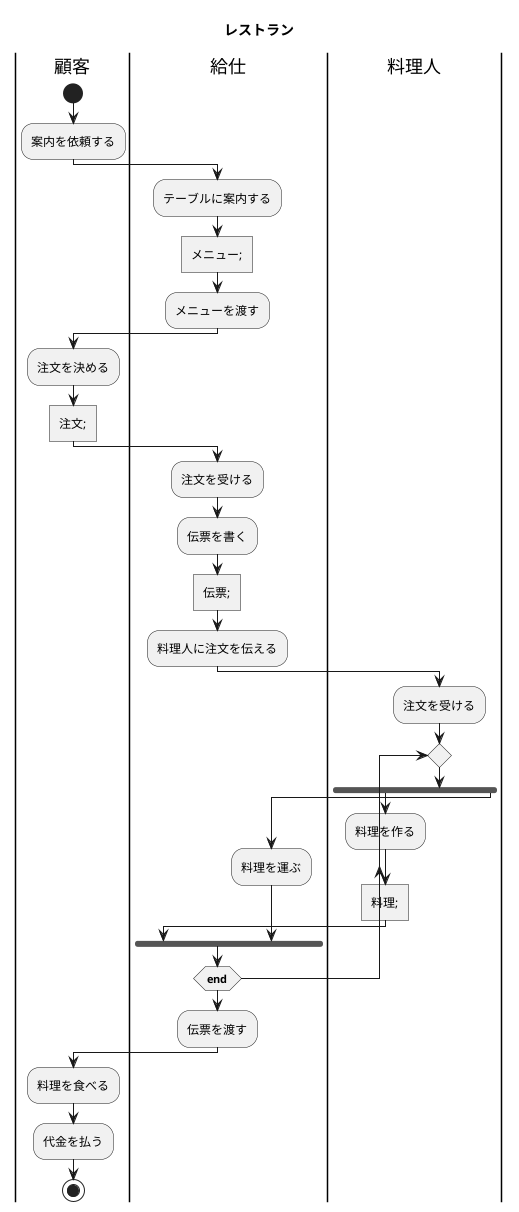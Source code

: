 @startuml レストラン
title レストラン
|顧客|
start
:案内を依頼する;
|給仕|
:テーブルに案内する;
:メニュー;]
:メニューを渡す;
|顧客|
:注文を決める;
:注文;]
|給仕|
:注文を受ける;
:伝票を書く;
:伝票;]
:料理人に注文を伝える;
|料理人|
:注文を受ける;
repeat
fork
|料理人|
:料理を作る;
:料理;]
fork again
|給仕|
:料理を運ぶ;
end fork
repeatwhile (<b>end)
:伝票を渡す;
|顧客|
:料理を食べる;
:代金を払う;
stop
@enduml